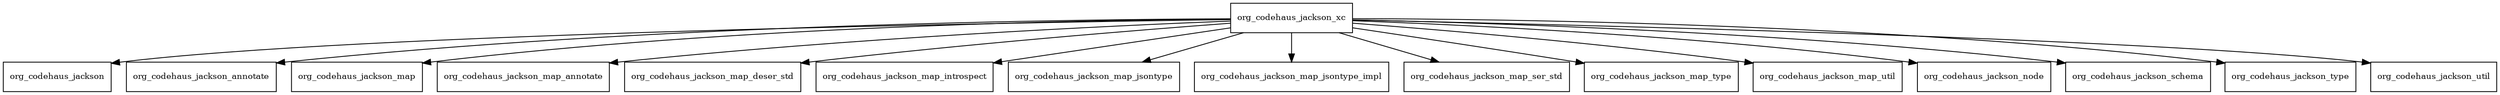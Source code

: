 digraph jackson_xc_1_9_9_redhat_3_package_dependencies {
  node [shape = box, fontsize=10.0];
  org_codehaus_jackson_xc -> org_codehaus_jackson;
  org_codehaus_jackson_xc -> org_codehaus_jackson_annotate;
  org_codehaus_jackson_xc -> org_codehaus_jackson_map;
  org_codehaus_jackson_xc -> org_codehaus_jackson_map_annotate;
  org_codehaus_jackson_xc -> org_codehaus_jackson_map_deser_std;
  org_codehaus_jackson_xc -> org_codehaus_jackson_map_introspect;
  org_codehaus_jackson_xc -> org_codehaus_jackson_map_jsontype;
  org_codehaus_jackson_xc -> org_codehaus_jackson_map_jsontype_impl;
  org_codehaus_jackson_xc -> org_codehaus_jackson_map_ser_std;
  org_codehaus_jackson_xc -> org_codehaus_jackson_map_type;
  org_codehaus_jackson_xc -> org_codehaus_jackson_map_util;
  org_codehaus_jackson_xc -> org_codehaus_jackson_node;
  org_codehaus_jackson_xc -> org_codehaus_jackson_schema;
  org_codehaus_jackson_xc -> org_codehaus_jackson_type;
  org_codehaus_jackson_xc -> org_codehaus_jackson_util;
}

